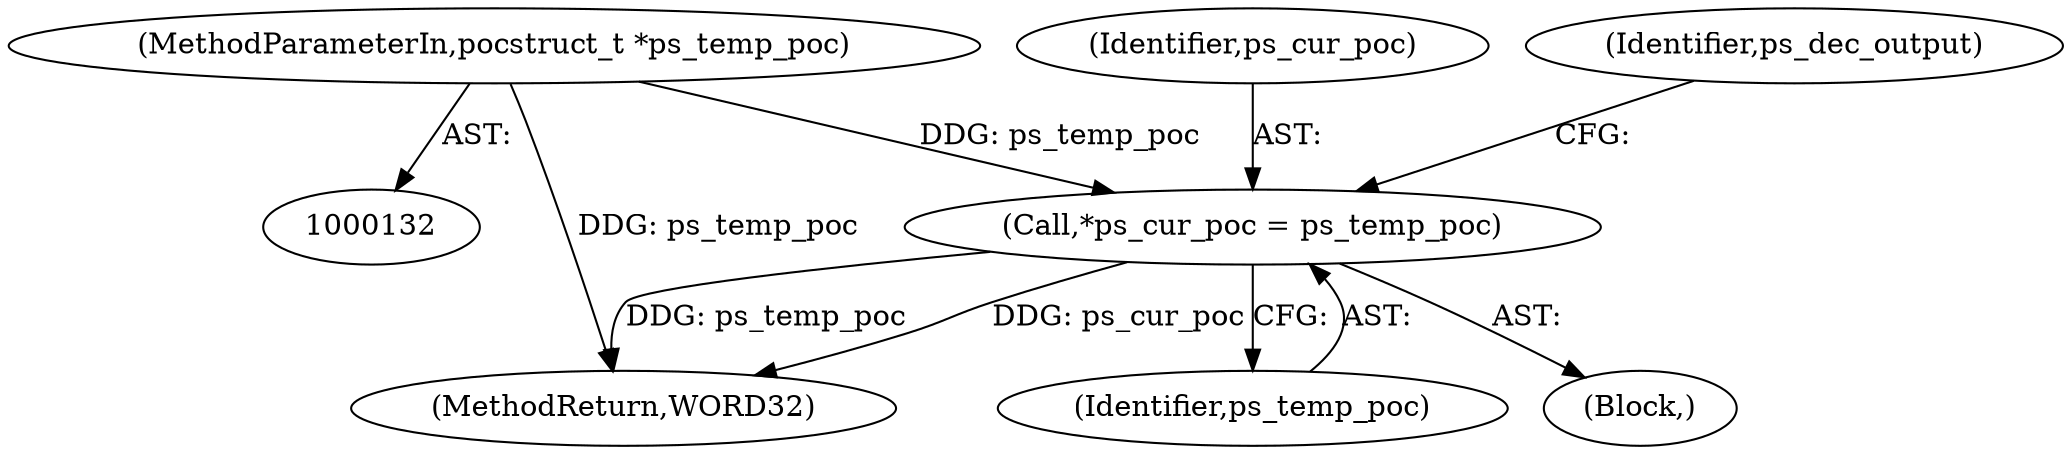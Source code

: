 digraph "0_Android_a78887bcffbc2995cf9ed72e0697acf560875e9e_3@pointer" {
"1000135" [label="(MethodParameterIn,pocstruct_t *ps_temp_poc)"];
"1000147" [label="(Call,*ps_cur_poc = ps_temp_poc)"];
"1000148" [label="(Identifier,ps_cur_poc)"];
"1000138" [label="(Block,)"];
"1000135" [label="(MethodParameterIn,pocstruct_t *ps_temp_poc)"];
"1000147" [label="(Call,*ps_cur_poc = ps_temp_poc)"];
"1000153" [label="(Identifier,ps_dec_output)"];
"1002052" [label="(MethodReturn,WORD32)"];
"1000149" [label="(Identifier,ps_temp_poc)"];
"1000135" -> "1000132"  [label="AST: "];
"1000135" -> "1002052"  [label="DDG: ps_temp_poc"];
"1000135" -> "1000147"  [label="DDG: ps_temp_poc"];
"1000147" -> "1000138"  [label="AST: "];
"1000147" -> "1000149"  [label="CFG: "];
"1000148" -> "1000147"  [label="AST: "];
"1000149" -> "1000147"  [label="AST: "];
"1000153" -> "1000147"  [label="CFG: "];
"1000147" -> "1002052"  [label="DDG: ps_temp_poc"];
"1000147" -> "1002052"  [label="DDG: ps_cur_poc"];
}
